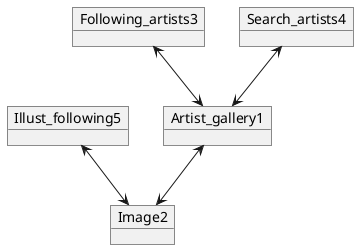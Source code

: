 @startuml

object Artist_gallery1
object Image2
object Following_artists3
object Search_artists4
object Illust_following5

Artist_gallery1 <--> Image2
Following_artists3 <--> Artist_gallery1
Search_artists4 <--> Artist_gallery1
Illust_following5 <--> Image2

@enduml
